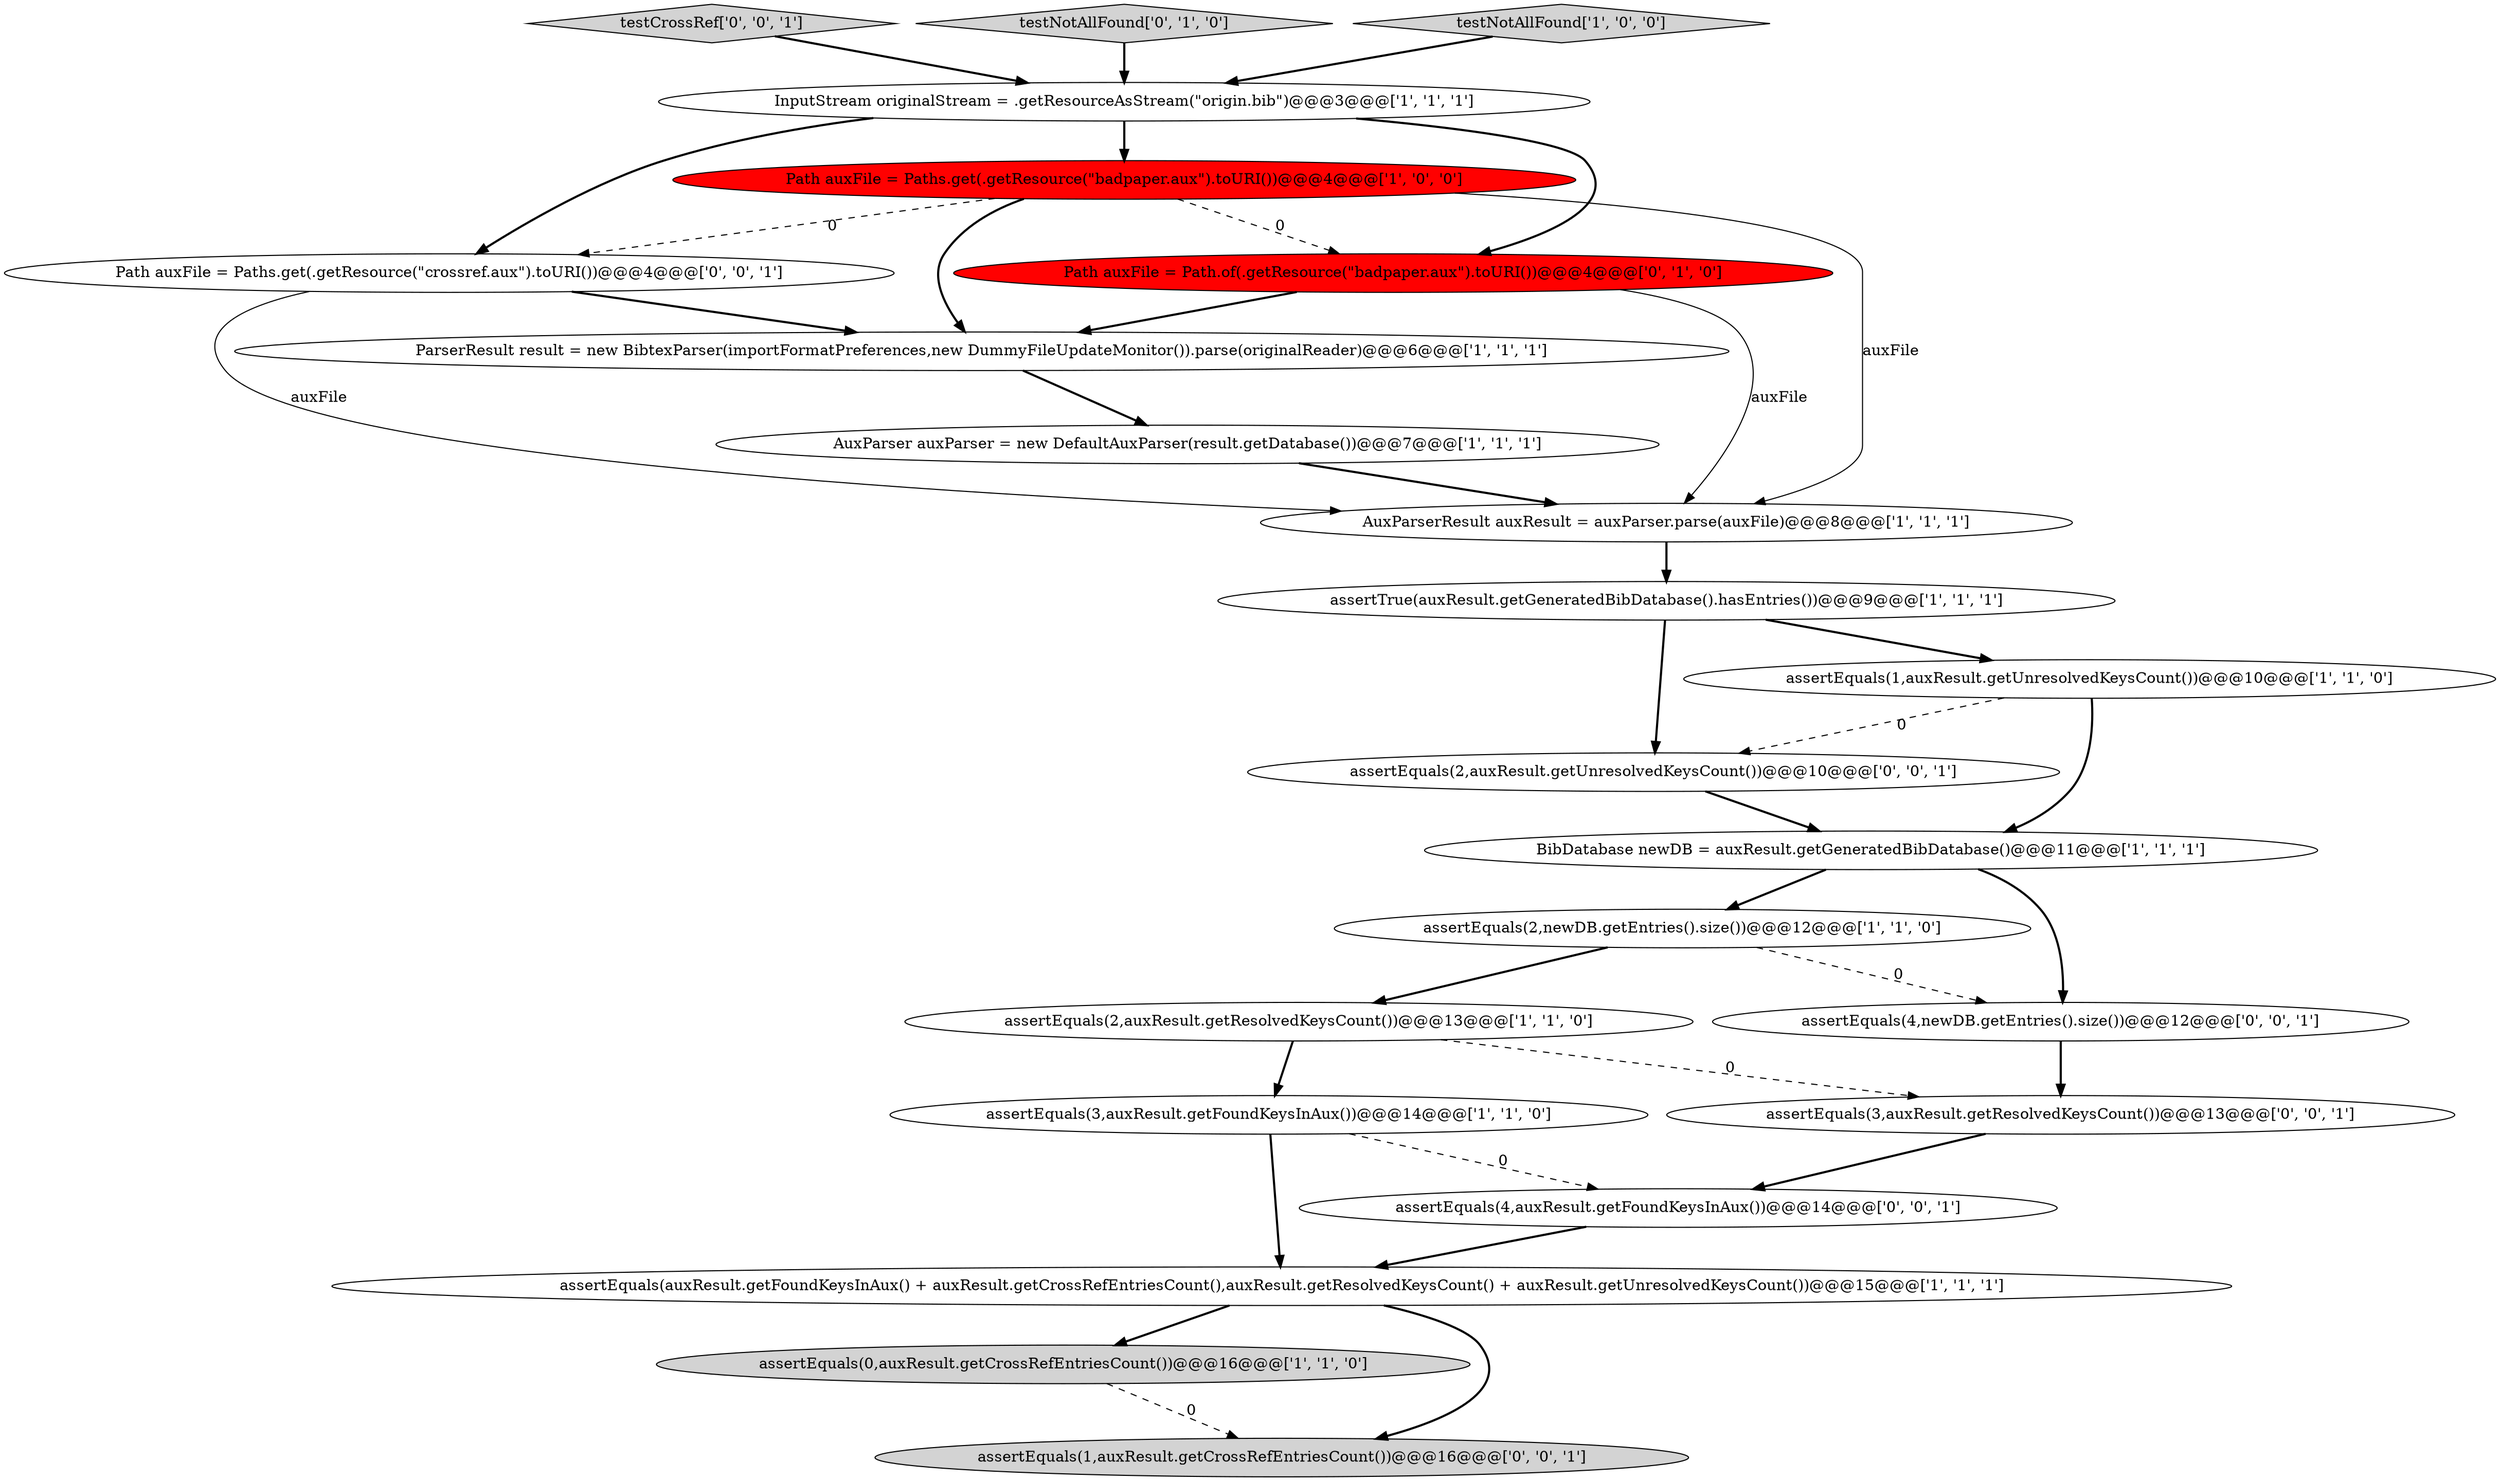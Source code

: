 digraph {
13 [style = filled, label = "assertEquals(2,auxResult.getResolvedKeysCount())@@@13@@@['1', '1', '0']", fillcolor = white, shape = ellipse image = "AAA0AAABBB1BBB"];
8 [style = filled, label = "Path auxFile = Paths.get(.getResource(\"badpaper.aux\").toURI())@@@4@@@['1', '0', '0']", fillcolor = red, shape = ellipse image = "AAA1AAABBB1BBB"];
3 [style = filled, label = "assertTrue(auxResult.getGeneratedBibDatabase().hasEntries())@@@9@@@['1', '1', '1']", fillcolor = white, shape = ellipse image = "AAA0AAABBB1BBB"];
22 [style = filled, label = "assertEquals(2,auxResult.getUnresolvedKeysCount())@@@10@@@['0', '0', '1']", fillcolor = white, shape = ellipse image = "AAA0AAABBB3BBB"];
10 [style = filled, label = "assertEquals(3,auxResult.getFoundKeysInAux())@@@14@@@['1', '1', '0']", fillcolor = white, shape = ellipse image = "AAA0AAABBB1BBB"];
17 [style = filled, label = "testCrossRef['0', '0', '1']", fillcolor = lightgray, shape = diamond image = "AAA0AAABBB3BBB"];
19 [style = filled, label = "Path auxFile = Paths.get(.getResource(\"crossref.aux\").toURI())@@@4@@@['0', '0', '1']", fillcolor = white, shape = ellipse image = "AAA0AAABBB3BBB"];
7 [style = filled, label = "assertEquals(2,newDB.getEntries().size())@@@12@@@['1', '1', '0']", fillcolor = white, shape = ellipse image = "AAA0AAABBB1BBB"];
11 [style = filled, label = "assertEquals(0,auxResult.getCrossRefEntriesCount())@@@16@@@['1', '1', '0']", fillcolor = lightgray, shape = ellipse image = "AAA0AAABBB1BBB"];
4 [style = filled, label = "BibDatabase newDB = auxResult.getGeneratedBibDatabase()@@@11@@@['1', '1', '1']", fillcolor = white, shape = ellipse image = "AAA0AAABBB1BBB"];
5 [style = filled, label = "AuxParser auxParser = new DefaultAuxParser(result.getDatabase())@@@7@@@['1', '1', '1']", fillcolor = white, shape = ellipse image = "AAA0AAABBB1BBB"];
14 [style = filled, label = "Path auxFile = Path.of(.getResource(\"badpaper.aux\").toURI())@@@4@@@['0', '1', '0']", fillcolor = red, shape = ellipse image = "AAA1AAABBB2BBB"];
1 [style = filled, label = "assertEquals(auxResult.getFoundKeysInAux() + auxResult.getCrossRefEntriesCount(),auxResult.getResolvedKeysCount() + auxResult.getUnresolvedKeysCount())@@@15@@@['1', '1', '1']", fillcolor = white, shape = ellipse image = "AAA0AAABBB1BBB"];
21 [style = filled, label = "assertEquals(3,auxResult.getResolvedKeysCount())@@@13@@@['0', '0', '1']", fillcolor = white, shape = ellipse image = "AAA0AAABBB3BBB"];
18 [style = filled, label = "assertEquals(4,newDB.getEntries().size())@@@12@@@['0', '0', '1']", fillcolor = white, shape = ellipse image = "AAA0AAABBB3BBB"];
20 [style = filled, label = "assertEquals(1,auxResult.getCrossRefEntriesCount())@@@16@@@['0', '0', '1']", fillcolor = lightgray, shape = ellipse image = "AAA0AAABBB3BBB"];
15 [style = filled, label = "testNotAllFound['0', '1', '0']", fillcolor = lightgray, shape = diamond image = "AAA0AAABBB2BBB"];
6 [style = filled, label = "AuxParserResult auxResult = auxParser.parse(auxFile)@@@8@@@['1', '1', '1']", fillcolor = white, shape = ellipse image = "AAA0AAABBB1BBB"];
9 [style = filled, label = "InputStream originalStream = .getResourceAsStream(\"origin.bib\")@@@3@@@['1', '1', '1']", fillcolor = white, shape = ellipse image = "AAA0AAABBB1BBB"];
16 [style = filled, label = "assertEquals(4,auxResult.getFoundKeysInAux())@@@14@@@['0', '0', '1']", fillcolor = white, shape = ellipse image = "AAA0AAABBB3BBB"];
12 [style = filled, label = "ParserResult result = new BibtexParser(importFormatPreferences,new DummyFileUpdateMonitor()).parse(originalReader)@@@6@@@['1', '1', '1']", fillcolor = white, shape = ellipse image = "AAA0AAABBB1BBB"];
2 [style = filled, label = "testNotAllFound['1', '0', '0']", fillcolor = lightgray, shape = diamond image = "AAA0AAABBB1BBB"];
0 [style = filled, label = "assertEquals(1,auxResult.getUnresolvedKeysCount())@@@10@@@['1', '1', '0']", fillcolor = white, shape = ellipse image = "AAA0AAABBB1BBB"];
7->13 [style = bold, label=""];
13->10 [style = bold, label=""];
6->3 [style = bold, label=""];
8->19 [style = dashed, label="0"];
11->20 [style = dashed, label="0"];
12->5 [style = bold, label=""];
7->18 [style = dashed, label="0"];
19->12 [style = bold, label=""];
8->6 [style = solid, label="auxFile"];
17->9 [style = bold, label=""];
1->20 [style = bold, label=""];
4->18 [style = bold, label=""];
2->9 [style = bold, label=""];
8->14 [style = dashed, label="0"];
9->8 [style = bold, label=""];
3->22 [style = bold, label=""];
0->22 [style = dashed, label="0"];
4->7 [style = bold, label=""];
3->0 [style = bold, label=""];
1->11 [style = bold, label=""];
22->4 [style = bold, label=""];
13->21 [style = dashed, label="0"];
5->6 [style = bold, label=""];
16->1 [style = bold, label=""];
0->4 [style = bold, label=""];
15->9 [style = bold, label=""];
19->6 [style = solid, label="auxFile"];
14->12 [style = bold, label=""];
9->14 [style = bold, label=""];
21->16 [style = bold, label=""];
9->19 [style = bold, label=""];
10->16 [style = dashed, label="0"];
18->21 [style = bold, label=""];
10->1 [style = bold, label=""];
8->12 [style = bold, label=""];
14->6 [style = solid, label="auxFile"];
}
